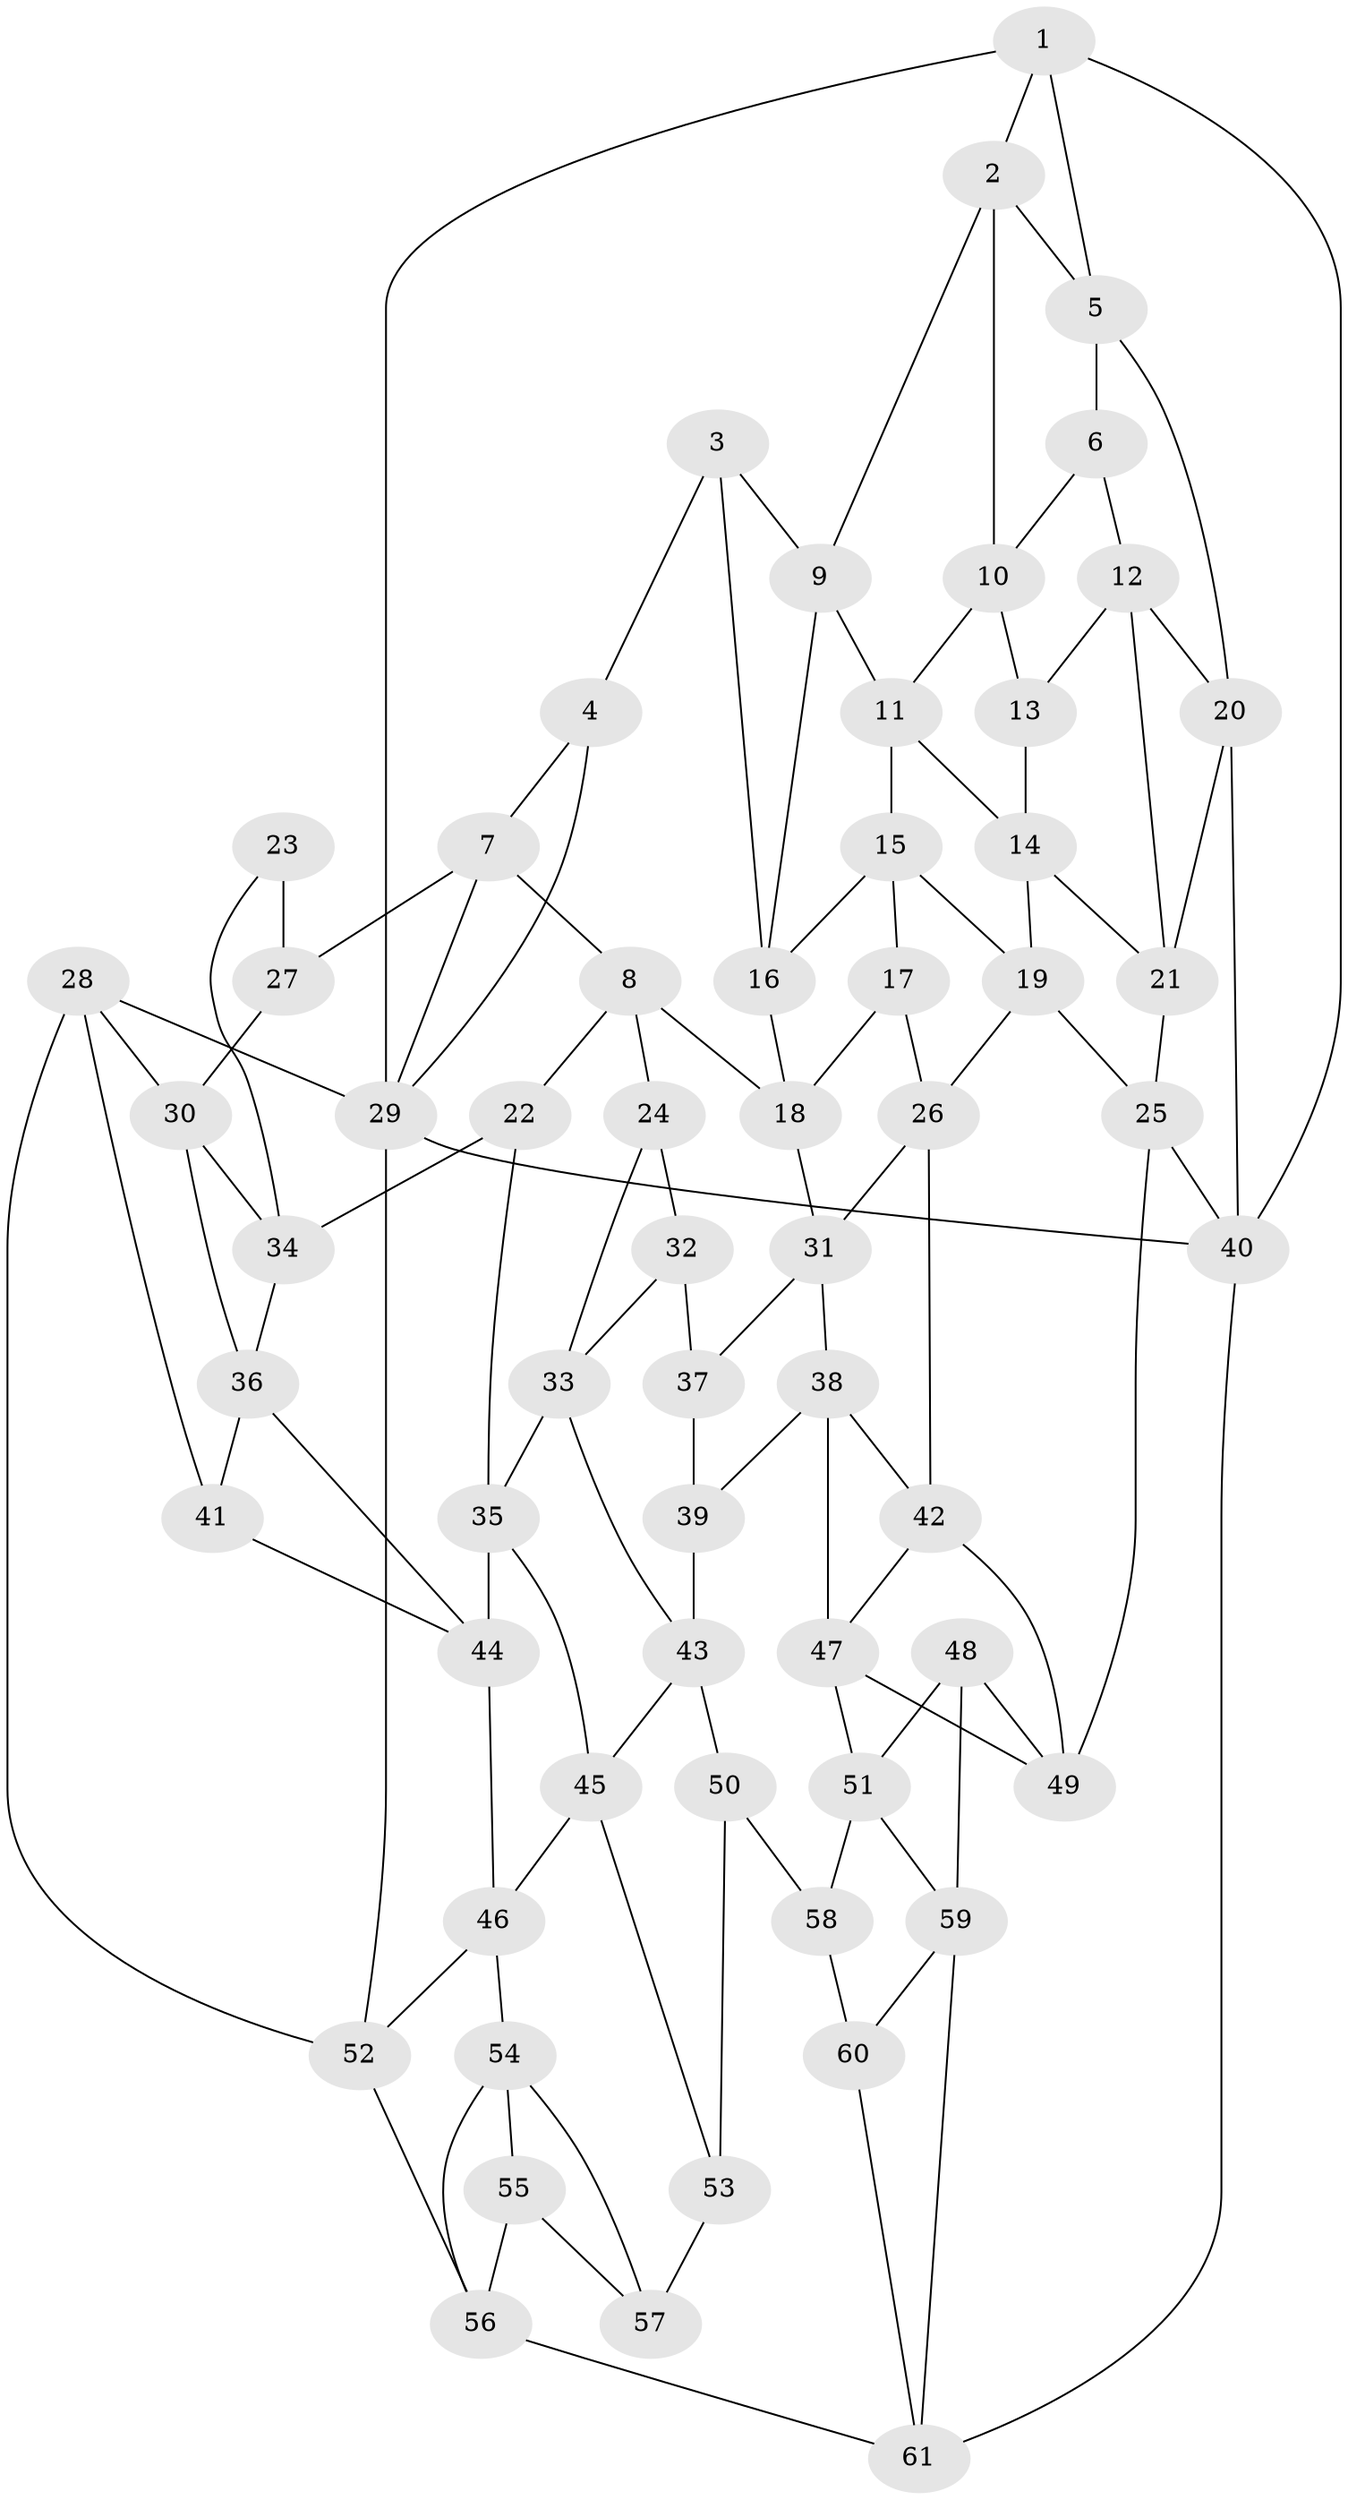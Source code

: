 // original degree distribution, {3: 0.03278688524590164, 6: 0.22950819672131148, 5: 0.5245901639344263, 4: 0.21311475409836064}
// Generated by graph-tools (version 1.1) at 2025/51/03/09/25 03:51:02]
// undirected, 61 vertices, 113 edges
graph export_dot {
graph [start="1"]
  node [color=gray90,style=filled];
  1;
  2;
  3;
  4;
  5;
  6;
  7;
  8;
  9;
  10;
  11;
  12;
  13;
  14;
  15;
  16;
  17;
  18;
  19;
  20;
  21;
  22;
  23;
  24;
  25;
  26;
  27;
  28;
  29;
  30;
  31;
  32;
  33;
  34;
  35;
  36;
  37;
  38;
  39;
  40;
  41;
  42;
  43;
  44;
  45;
  46;
  47;
  48;
  49;
  50;
  51;
  52;
  53;
  54;
  55;
  56;
  57;
  58;
  59;
  60;
  61;
  1 -- 2 [weight=1.0];
  1 -- 5 [weight=1.0];
  1 -- 29 [weight=1.0];
  1 -- 40 [weight=1.0];
  2 -- 5 [weight=1.0];
  2 -- 9 [weight=1.0];
  2 -- 10 [weight=1.0];
  3 -- 4 [weight=1.0];
  3 -- 9 [weight=1.0];
  3 -- 16 [weight=1.0];
  4 -- 7 [weight=1.0];
  4 -- 29 [weight=1.0];
  5 -- 6 [weight=1.0];
  5 -- 20 [weight=1.0];
  6 -- 10 [weight=1.0];
  6 -- 12 [weight=1.0];
  7 -- 8 [weight=1.0];
  7 -- 27 [weight=1.0];
  7 -- 29 [weight=1.0];
  8 -- 18 [weight=1.0];
  8 -- 22 [weight=1.0];
  8 -- 24 [weight=1.0];
  9 -- 11 [weight=1.0];
  9 -- 16 [weight=1.0];
  10 -- 11 [weight=1.0];
  10 -- 13 [weight=1.0];
  11 -- 14 [weight=1.0];
  11 -- 15 [weight=1.0];
  12 -- 13 [weight=1.0];
  12 -- 20 [weight=1.0];
  12 -- 21 [weight=1.0];
  13 -- 14 [weight=1.0];
  14 -- 19 [weight=1.0];
  14 -- 21 [weight=1.0];
  15 -- 16 [weight=1.0];
  15 -- 17 [weight=1.0];
  15 -- 19 [weight=1.0];
  16 -- 18 [weight=1.0];
  17 -- 18 [weight=1.0];
  17 -- 26 [weight=1.0];
  18 -- 31 [weight=1.0];
  19 -- 25 [weight=1.0];
  19 -- 26 [weight=1.0];
  20 -- 21 [weight=1.0];
  20 -- 40 [weight=1.0];
  21 -- 25 [weight=1.0];
  22 -- 34 [weight=1.0];
  22 -- 35 [weight=1.0];
  23 -- 27 [weight=2.0];
  23 -- 34 [weight=1.0];
  24 -- 32 [weight=1.0];
  24 -- 33 [weight=1.0];
  25 -- 40 [weight=1.0];
  25 -- 49 [weight=1.0];
  26 -- 31 [weight=1.0];
  26 -- 42 [weight=1.0];
  27 -- 30 [weight=1.0];
  28 -- 29 [weight=1.0];
  28 -- 30 [weight=1.0];
  28 -- 41 [weight=1.0];
  28 -- 52 [weight=1.0];
  29 -- 40 [weight=1.0];
  29 -- 52 [weight=1.0];
  30 -- 34 [weight=1.0];
  30 -- 36 [weight=1.0];
  31 -- 37 [weight=1.0];
  31 -- 38 [weight=1.0];
  32 -- 33 [weight=1.0];
  32 -- 37 [weight=2.0];
  33 -- 35 [weight=1.0];
  33 -- 43 [weight=1.0];
  34 -- 36 [weight=1.0];
  35 -- 44 [weight=1.0];
  35 -- 45 [weight=1.0];
  36 -- 41 [weight=1.0];
  36 -- 44 [weight=1.0];
  37 -- 39 [weight=1.0];
  38 -- 39 [weight=1.0];
  38 -- 42 [weight=1.0];
  38 -- 47 [weight=1.0];
  39 -- 43 [weight=1.0];
  40 -- 61 [weight=1.0];
  41 -- 44 [weight=1.0];
  42 -- 47 [weight=1.0];
  42 -- 49 [weight=1.0];
  43 -- 45 [weight=1.0];
  43 -- 50 [weight=1.0];
  44 -- 46 [weight=1.0];
  45 -- 46 [weight=1.0];
  45 -- 53 [weight=1.0];
  46 -- 52 [weight=1.0];
  46 -- 54 [weight=1.0];
  47 -- 49 [weight=1.0];
  47 -- 51 [weight=1.0];
  48 -- 49 [weight=1.0];
  48 -- 51 [weight=1.0];
  48 -- 59 [weight=1.0];
  50 -- 53 [weight=1.0];
  50 -- 58 [weight=2.0];
  51 -- 58 [weight=1.0];
  51 -- 59 [weight=1.0];
  52 -- 56 [weight=1.0];
  53 -- 57 [weight=2.0];
  54 -- 55 [weight=1.0];
  54 -- 56 [weight=1.0];
  54 -- 57 [weight=1.0];
  55 -- 56 [weight=1.0];
  55 -- 57 [weight=1.0];
  56 -- 61 [weight=1.0];
  58 -- 60 [weight=1.0];
  59 -- 60 [weight=1.0];
  59 -- 61 [weight=1.0];
  60 -- 61 [weight=1.0];
}
